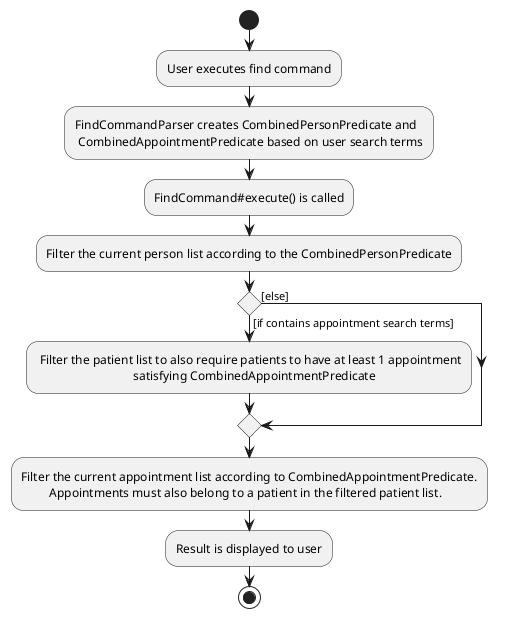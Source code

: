 @startuml
start
:User executes find command;
:FindCommandParser creates CombinedPersonPredicate and
 CombinedAppointmentPredicate based on user search terms;
:FindCommand#execute() is called;
:Filter the current person list according to the CombinedPersonPredicate;
if () then ([if contains appointment search terms])
    : Filter the patient list to also require patients to have at least 1 appointment
                                   satisfying CombinedAppointmentPredicate;
else ([else])
endif
:Filter the current appointment list according to CombinedAppointmentPredicate.
         Appointments must also belong to a patient in the filtered patient list.;
:Result is displayed to user;
stop
@enduml
